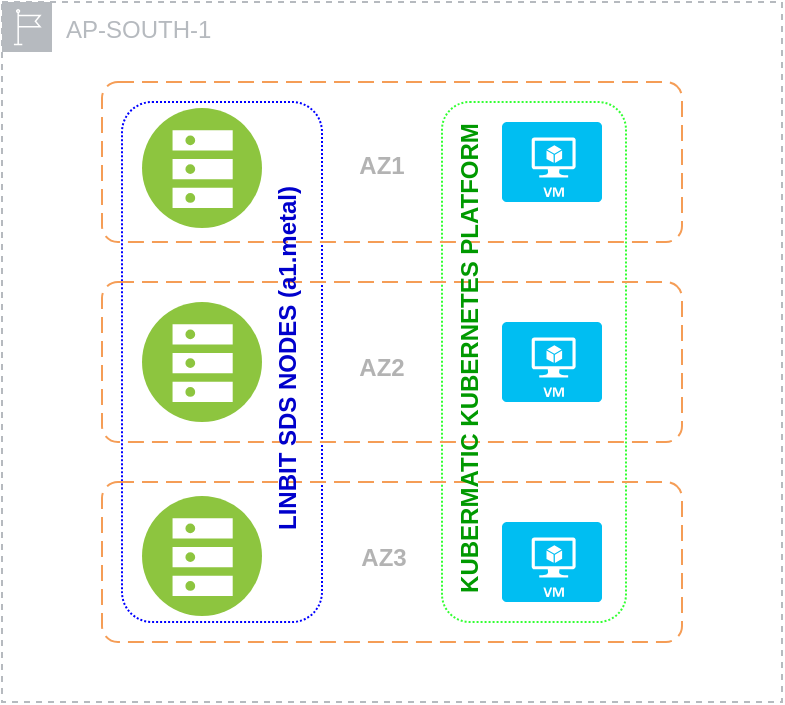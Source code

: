 <mxfile version="16.3.0" type="github">
  <diagram id="e3lR1-13QfDygwD2T3bt" name="Page-1">
    <mxGraphModel dx="782" dy="436" grid="1" gridSize="10" guides="1" tooltips="1" connect="1" arrows="1" fold="1" page="1" pageScale="1" pageWidth="850" pageHeight="1100" math="0" shadow="0">
      <root>
        <mxCell id="0" />
        <mxCell id="1" parent="0" />
        <mxCell id="uNf3FaEutj_hBp6h3jgK-1" value="AP-SOUTH-1" style="sketch=0;outlineConnect=0;gradientColor=none;html=1;whiteSpace=wrap;fontSize=12;fontStyle=0;shape=mxgraph.aws4.group;grIcon=mxgraph.aws4.group_region;strokeColor=#B6BABF;fillColor=none;verticalAlign=top;align=left;spacingLeft=30;fontColor=#B6BABF;dashed=1;" vertex="1" parent="1">
          <mxGeometry x="210" y="100" width="390" height="350" as="geometry" />
        </mxCell>
        <mxCell id="uNf3FaEutj_hBp6h3jgK-16" value="" style="rounded=1;whiteSpace=wrap;html=1;strokeWidth=1;dashed=1;dashPattern=1 1;strokeColor=#33FF33;" vertex="1" parent="1">
          <mxGeometry x="430" y="150" width="92" height="260" as="geometry" />
        </mxCell>
        <mxCell id="uNf3FaEutj_hBp6h3jgK-15" value="" style="rounded=1;whiteSpace=wrap;html=1;strokeWidth=1;dashed=1;dashPattern=1 1;strokeColor=#0000FF;" vertex="1" parent="1">
          <mxGeometry x="270" y="150" width="100" height="260" as="geometry" />
        </mxCell>
        <mxCell id="uNf3FaEutj_hBp6h3jgK-2" value="" style="rounded=1;arcSize=10;dashed=1;strokeColor=#F59D56;fillColor=none;gradientColor=none;dashPattern=8 4;strokeWidth=1;" vertex="1" parent="1">
          <mxGeometry x="260" y="140" width="290" height="80" as="geometry" />
        </mxCell>
        <mxCell id="uNf3FaEutj_hBp6h3jgK-3" value="" style="aspect=fixed;perimeter=ellipsePerimeter;html=1;align=center;shadow=0;dashed=0;fontColor=#4277BB;labelBackgroundColor=#ffffff;fontSize=12;spacingTop=3;image;image=img/lib/ibm/vpc/BareMetalServer.svg;" vertex="1" parent="1">
          <mxGeometry x="280" y="153" width="60" height="60" as="geometry" />
        </mxCell>
        <mxCell id="uNf3FaEutj_hBp6h3jgK-5" value="" style="verticalLabelPosition=bottom;html=1;verticalAlign=top;align=center;strokeColor=none;fillColor=#00BEF2;shape=mxgraph.azure.virtual_machine;" vertex="1" parent="1">
          <mxGeometry x="460" y="160" width="50" height="40" as="geometry" />
        </mxCell>
        <mxCell id="uNf3FaEutj_hBp6h3jgK-6" value="" style="rounded=1;arcSize=10;dashed=1;strokeColor=#F59D56;fillColor=none;gradientColor=none;dashPattern=8 4;strokeWidth=1;" vertex="1" parent="1">
          <mxGeometry x="260" y="240" width="290" height="80" as="geometry" />
        </mxCell>
        <mxCell id="uNf3FaEutj_hBp6h3jgK-7" value="" style="aspect=fixed;perimeter=ellipsePerimeter;html=1;align=center;shadow=0;dashed=0;fontColor=#4277BB;labelBackgroundColor=#ffffff;fontSize=12;spacingTop=3;image;image=img/lib/ibm/vpc/BareMetalServer.svg;" vertex="1" parent="1">
          <mxGeometry x="280" y="250" width="60" height="60" as="geometry" />
        </mxCell>
        <mxCell id="uNf3FaEutj_hBp6h3jgK-8" value="" style="verticalLabelPosition=bottom;html=1;verticalAlign=top;align=center;strokeColor=none;fillColor=#00BEF2;shape=mxgraph.azure.virtual_machine;" vertex="1" parent="1">
          <mxGeometry x="460" y="260" width="50" height="40" as="geometry" />
        </mxCell>
        <mxCell id="uNf3FaEutj_hBp6h3jgK-9" value="" style="rounded=1;arcSize=10;dashed=1;strokeColor=#F59D56;fillColor=none;gradientColor=none;dashPattern=8 4;strokeWidth=1;" vertex="1" parent="1">
          <mxGeometry x="260" y="340" width="290" height="80" as="geometry" />
        </mxCell>
        <mxCell id="uNf3FaEutj_hBp6h3jgK-10" value="" style="aspect=fixed;perimeter=ellipsePerimeter;html=1;align=center;shadow=0;dashed=0;fontColor=#4277BB;labelBackgroundColor=#ffffff;fontSize=12;spacingTop=3;image;image=img/lib/ibm/vpc/BareMetalServer.svg;" vertex="1" parent="1">
          <mxGeometry x="280" y="347" width="60" height="60" as="geometry" />
        </mxCell>
        <mxCell id="uNf3FaEutj_hBp6h3jgK-11" value="" style="verticalLabelPosition=bottom;html=1;verticalAlign=top;align=center;strokeColor=none;fillColor=#00BEF2;shape=mxgraph.azure.virtual_machine;" vertex="1" parent="1">
          <mxGeometry x="460" y="360" width="50" height="40" as="geometry" />
        </mxCell>
        <mxCell id="uNf3FaEutj_hBp6h3jgK-12" value="AZ1" style="text;html=1;strokeColor=none;fillColor=none;align=center;verticalAlign=middle;whiteSpace=wrap;rounded=0;fontStyle=1;fontColor=#B3B3B3;" vertex="1" parent="1">
          <mxGeometry x="370" y="167" width="60" height="30" as="geometry" />
        </mxCell>
        <mxCell id="uNf3FaEutj_hBp6h3jgK-13" value="AZ2" style="text;html=1;strokeColor=none;fillColor=none;align=center;verticalAlign=middle;whiteSpace=wrap;rounded=0;fontStyle=1;fontColor=#B3B3B3;" vertex="1" parent="1">
          <mxGeometry x="370" y="268" width="60" height="30" as="geometry" />
        </mxCell>
        <mxCell id="uNf3FaEutj_hBp6h3jgK-14" value="AZ3" style="text;html=1;strokeColor=none;fillColor=none;align=center;verticalAlign=middle;whiteSpace=wrap;rounded=0;fontStyle=1;fontColor=#B3B3B3;" vertex="1" parent="1">
          <mxGeometry x="371" y="363" width="60" height="30" as="geometry" />
        </mxCell>
        <mxCell id="uNf3FaEutj_hBp6h3jgK-17" value="LINBIT SDS NODES (a1.metal)" style="text;html=1;strokeColor=none;fillColor=none;align=center;verticalAlign=middle;whiteSpace=wrap;rounded=0;dashed=1;dashPattern=1 1;fontColor=#0000CC;rotation=-90;fontStyle=1" vertex="1" parent="1">
          <mxGeometry x="238" y="268" width="230" height="20" as="geometry" />
        </mxCell>
        <mxCell id="uNf3FaEutj_hBp6h3jgK-18" value="KUBERMATIC KUBERNETES PLATFORM" style="text;html=1;strokeColor=none;fillColor=none;align=center;verticalAlign=middle;whiteSpace=wrap;rounded=0;dashed=1;dashPattern=1 1;fontColor=#009900;rotation=-90;fontStyle=1" vertex="1" parent="1">
          <mxGeometry x="324" y="268" width="240" height="20" as="geometry" />
        </mxCell>
      </root>
    </mxGraphModel>
  </diagram>
</mxfile>
